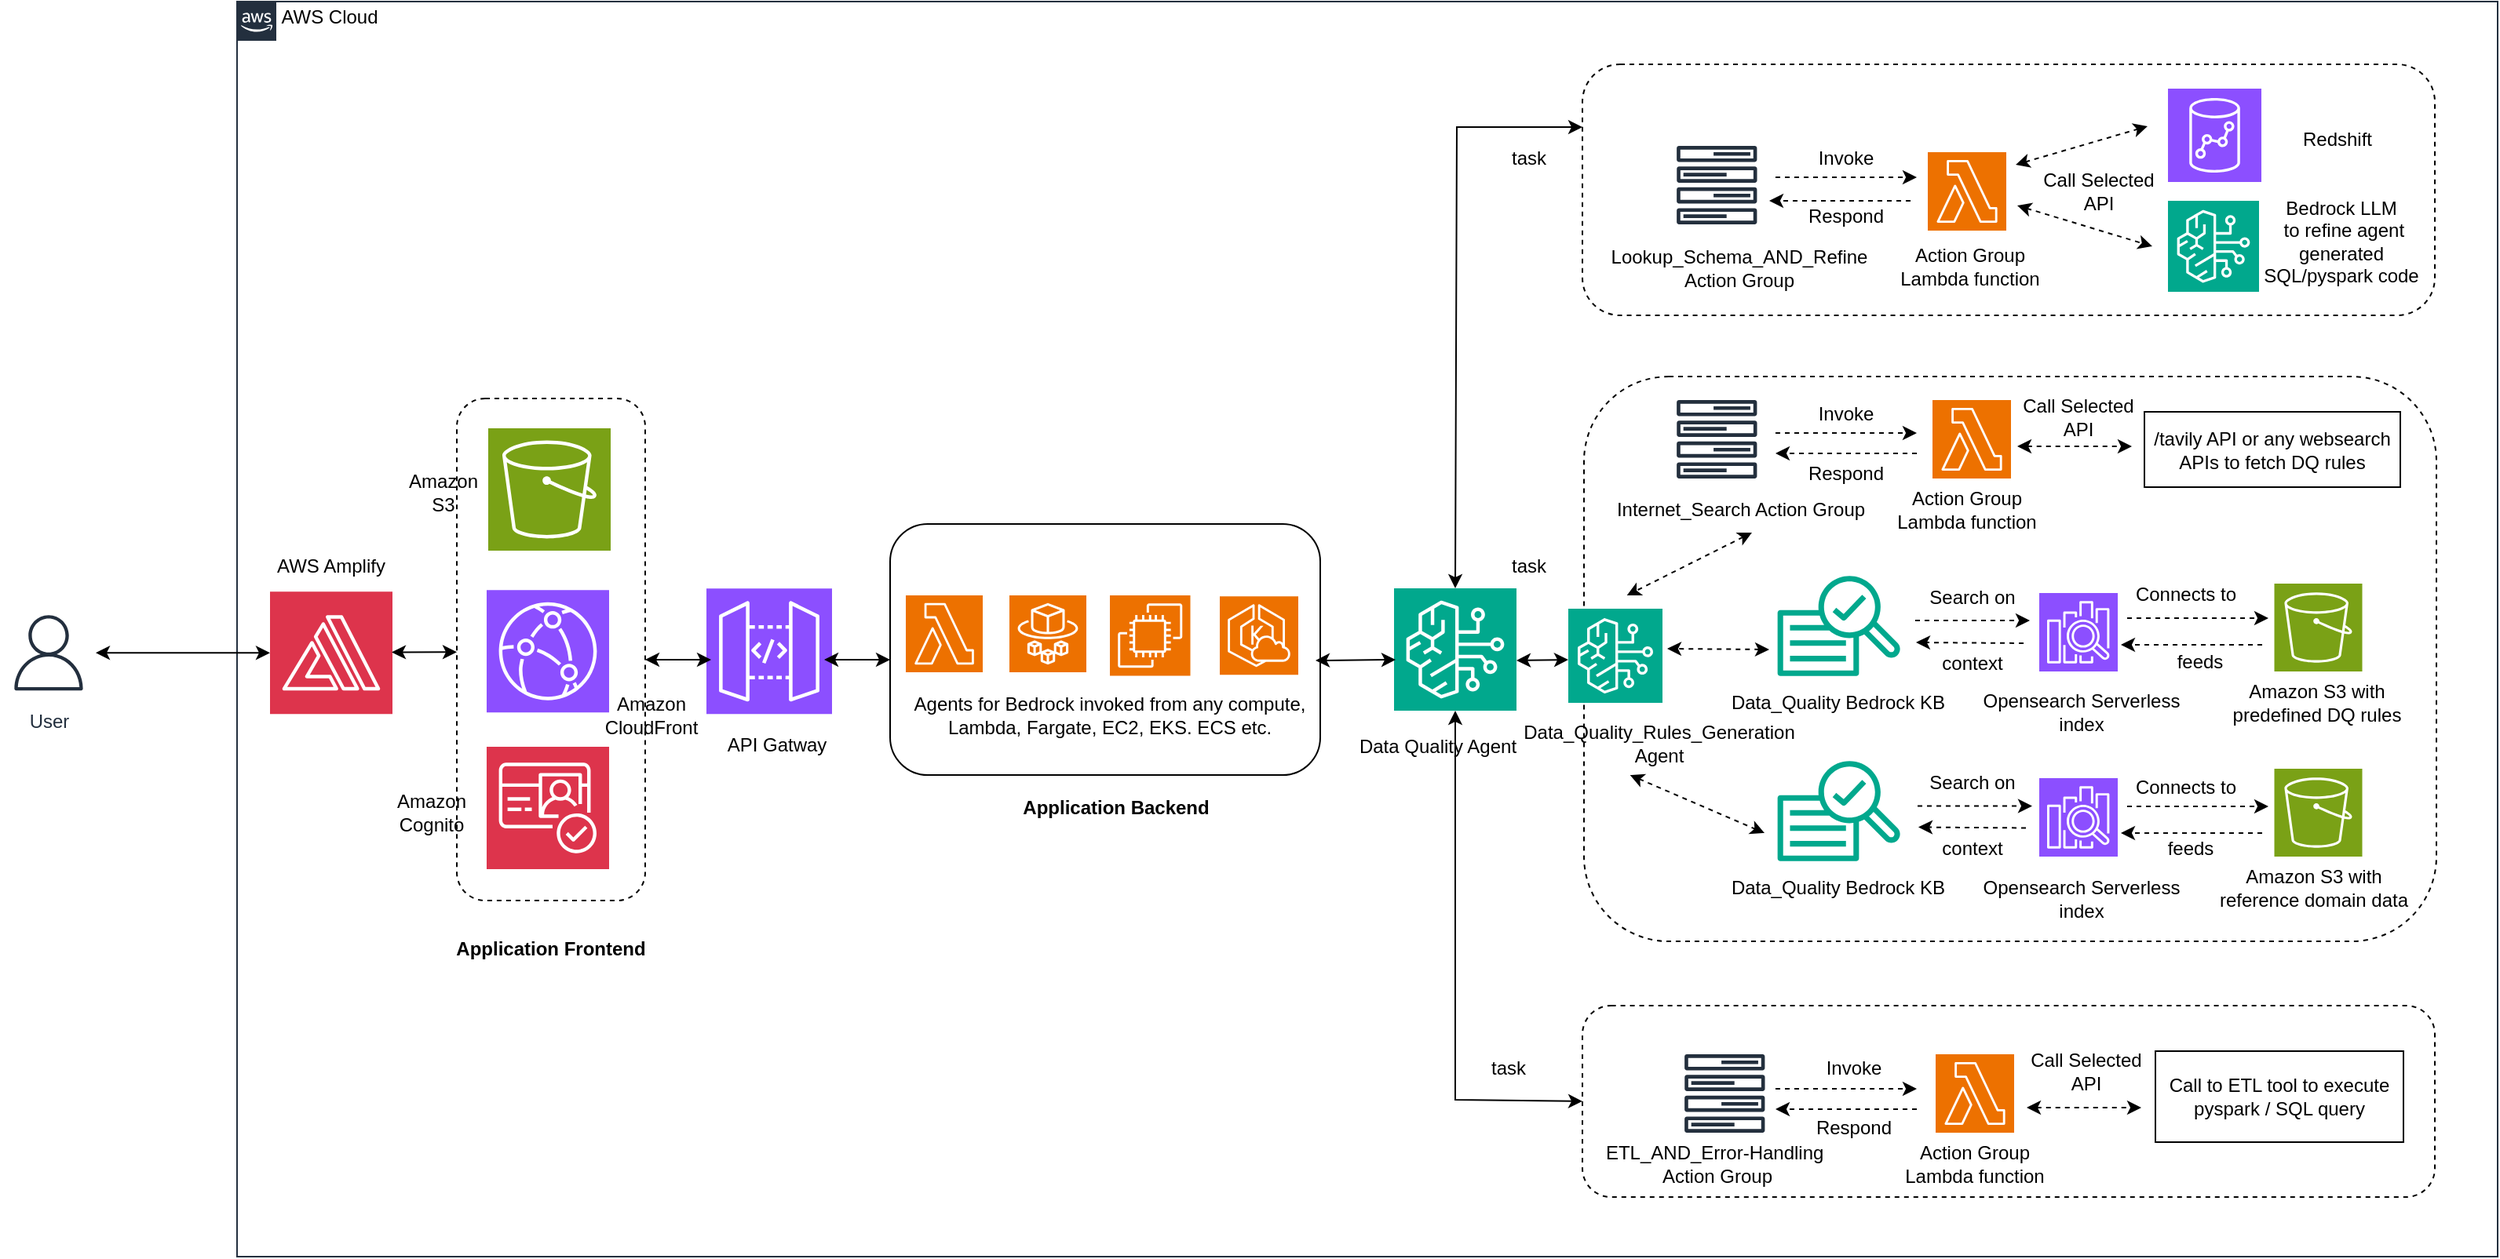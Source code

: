 <mxfile version="27.1.6">
  <diagram name="Page-1" id="mPRYtnHCe1ainTHo_fgo">
    <mxGraphModel dx="1636" dy="427" grid="1" gridSize="10" guides="1" tooltips="1" connect="1" arrows="0" fold="1" page="1" pageScale="1" pageWidth="850" pageHeight="1100" math="0" shadow="0">
      <root>
        <mxCell id="0" />
        <mxCell id="1" parent="0" />
        <mxCell id="MufeMbEMQpiEw7InIswr-2" value="`" style="points=[[0,0],[0.25,0],[0.5,0],[0.75,0],[1,0],[1,0.25],[1,0.5],[1,0.75],[1,1],[0.75,1],[0.5,1],[0.25,1],[0,1],[0,0.75],[0,0.5],[0,0.25]];outlineConnect=0;gradientColor=none;html=1;whiteSpace=wrap;fontSize=12;fontStyle=0;container=1;pointerEvents=0;collapsible=0;recursiveResize=0;shape=mxgraph.aws4.group;grIcon=mxgraph.aws4.group_aws_cloud_alt;strokeColor=#232F3E;fillColor=none;verticalAlign=top;align=left;spacingLeft=30;fontColor=#232F3E;dashed=0;" parent="1" vertex="1">
          <mxGeometry x="-590" y="420" width="1440" height="800" as="geometry" />
        </mxCell>
        <mxCell id="MufeMbEMQpiEw7InIswr-4" value="" style="sketch=0;points=[[0,0,0],[0.25,0,0],[0.5,0,0],[0.75,0,0],[1,0,0],[0,1,0],[0.25,1,0],[0.5,1,0],[0.75,1,0],[1,1,0],[0,0.25,0],[0,0.5,0],[0,0.75,0],[1,0.25,0],[1,0.5,0],[1,0.75,0]];outlineConnect=0;fontColor=#232F3E;fillColor=#01A88D;strokeColor=#ffffff;dashed=0;verticalLabelPosition=bottom;verticalAlign=top;align=center;html=1;fontSize=12;fontStyle=0;aspect=fixed;shape=mxgraph.aws4.resourceIcon;resIcon=mxgraph.aws4.bedrock;" parent="MufeMbEMQpiEw7InIswr-2" vertex="1">
          <mxGeometry x="737" y="374" width="78" height="78" as="geometry" />
        </mxCell>
        <mxCell id="MufeMbEMQpiEw7InIswr-5" value="" style="rounded=1;whiteSpace=wrap;html=1;dashed=1;" parent="MufeMbEMQpiEw7InIswr-2" vertex="1">
          <mxGeometry x="857" y="40" width="543" height="160" as="geometry" />
        </mxCell>
        <mxCell id="MufeMbEMQpiEw7InIswr-6" value="" style="rounded=1;whiteSpace=wrap;html=1;dashed=1;" parent="MufeMbEMQpiEw7InIswr-2" vertex="1">
          <mxGeometry x="858" y="239" width="543" height="360" as="geometry" />
        </mxCell>
        <mxCell id="MufeMbEMQpiEw7InIswr-9" value="" style="sketch=0;outlineConnect=0;fontColor=#232F3E;gradientColor=none;fillColor=#232F3D;strokeColor=none;dashed=0;verticalLabelPosition=bottom;verticalAlign=top;align=center;html=1;fontSize=12;fontStyle=0;aspect=fixed;pointerEvents=1;shape=mxgraph.aws4.forums;" parent="MufeMbEMQpiEw7InIswr-2" vertex="1">
          <mxGeometry x="917" y="92" width="51.32" height="50" as="geometry" />
        </mxCell>
        <mxCell id="MufeMbEMQpiEw7InIswr-10" value="" style="sketch=0;points=[[0,0,0],[0.25,0,0],[0.5,0,0],[0.75,0,0],[1,0,0],[0,1,0],[0.25,1,0],[0.5,1,0],[0.75,1,0],[1,1,0],[0,0.25,0],[0,0.5,0],[0,0.75,0],[1,0.25,0],[1,0.5,0],[1,0.75,0]];outlineConnect=0;fontColor=#232F3E;fillColor=#ED7100;strokeColor=#ffffff;dashed=0;verticalLabelPosition=bottom;verticalAlign=top;align=center;html=1;fontSize=12;fontStyle=0;aspect=fixed;shape=mxgraph.aws4.resourceIcon;resIcon=mxgraph.aws4.lambda;" parent="MufeMbEMQpiEw7InIswr-2" vertex="1">
          <mxGeometry x="1077" y="96" width="50" height="50" as="geometry" />
        </mxCell>
        <mxCell id="MufeMbEMQpiEw7InIswr-12" value="" style="sketch=0;outlineConnect=0;fontColor=#232F3E;gradientColor=none;fillColor=#232F3D;strokeColor=none;dashed=0;verticalLabelPosition=bottom;verticalAlign=top;align=center;html=1;fontSize=12;fontStyle=0;aspect=fixed;pointerEvents=1;shape=mxgraph.aws4.forums;" parent="MufeMbEMQpiEw7InIswr-2" vertex="1">
          <mxGeometry x="917" y="254" width="51.32" height="50" as="geometry" />
        </mxCell>
        <mxCell id="MufeMbEMQpiEw7InIswr-14" value="/tavily API or any websearch APIs to fetch DQ rules" style="rounded=0;whiteSpace=wrap;html=1;" parent="MufeMbEMQpiEw7InIswr-2" vertex="1">
          <mxGeometry x="1215" y="261.5" width="163" height="48" as="geometry" />
        </mxCell>
        <mxCell id="MufeMbEMQpiEw7InIswr-13" value="" style="sketch=0;points=[[0,0,0],[0.25,0,0],[0.5,0,0],[0.75,0,0],[1,0,0],[0,1,0],[0.25,1,0],[0.5,1,0],[0.75,1,0],[1,1,0],[0,0.25,0],[0,0.5,0],[0,0.75,0],[1,0.25,0],[1,0.5,0],[1,0.75,0]];outlineConnect=0;fontColor=#232F3E;fillColor=#ED7100;strokeColor=#ffffff;dashed=0;verticalLabelPosition=bottom;verticalAlign=top;align=center;html=1;fontSize=12;fontStyle=0;aspect=fixed;shape=mxgraph.aws4.resourceIcon;resIcon=mxgraph.aws4.lambda;" parent="MufeMbEMQpiEw7InIswr-2" vertex="1">
          <mxGeometry x="1080" y="254" width="50" height="50" as="geometry" />
        </mxCell>
        <mxCell id="MufeMbEMQpiEw7InIswr-16" value="Lookup_Schema_AND_Refine Action Group" style="text;html=1;align=center;verticalAlign=middle;whiteSpace=wrap;rounded=0;" parent="MufeMbEMQpiEw7InIswr-2" vertex="1">
          <mxGeometry x="867" y="155.5" width="180" height="29" as="geometry" />
        </mxCell>
        <mxCell id="MufeMbEMQpiEw7InIswr-28" value="&lt;div&gt;Action Group&lt;/div&gt;&lt;div&gt;Lambda function&lt;br&gt;&lt;/div&gt;" style="text;html=1;align=center;verticalAlign=middle;whiteSpace=wrap;rounded=0;" parent="MufeMbEMQpiEw7InIswr-2" vertex="1">
          <mxGeometry x="1039" y="159" width="130" height="20" as="geometry" />
        </mxCell>
        <mxCell id="MufeMbEMQpiEw7InIswr-31" value="&lt;div&gt;Action Group&lt;/div&gt;&lt;div&gt;Lambda function&lt;br&gt;&lt;/div&gt;" style="text;html=1;align=center;verticalAlign=middle;whiteSpace=wrap;rounded=0;" parent="MufeMbEMQpiEw7InIswr-2" vertex="1">
          <mxGeometry x="1037" y="314" width="130" height="20" as="geometry" />
        </mxCell>
        <mxCell id="MufeMbEMQpiEw7InIswr-32" value="Internet_Search Action Group" style="text;html=1;align=center;verticalAlign=middle;whiteSpace=wrap;rounded=0;" parent="MufeMbEMQpiEw7InIswr-2" vertex="1">
          <mxGeometry x="868" y="309.5" width="180" height="29" as="geometry" />
        </mxCell>
        <mxCell id="MufeMbEMQpiEw7InIswr-33" value="" style="endArrow=classic;startArrow=classic;html=1;rounded=0;exitX=0.5;exitY=0;exitDx=0;exitDy=0;exitPerimeter=0;entryX=0;entryY=0.25;entryDx=0;entryDy=0;" parent="MufeMbEMQpiEw7InIswr-2" source="MufeMbEMQpiEw7InIswr-4" target="MufeMbEMQpiEw7InIswr-5" edge="1">
          <mxGeometry width="50" height="50" relative="1" as="geometry">
            <mxPoint x="1017" y="220" as="sourcePoint" />
            <mxPoint x="1067" y="170" as="targetPoint" />
            <Array as="points">
              <mxPoint x="777" y="80" />
            </Array>
          </mxGeometry>
        </mxCell>
        <mxCell id="MufeMbEMQpiEw7InIswr-36" value="task" style="text;strokeColor=none;align=center;fillColor=none;html=1;verticalAlign=middle;whiteSpace=wrap;rounded=0;" parent="MufeMbEMQpiEw7InIswr-2" vertex="1">
          <mxGeometry x="792.66" y="85" width="60" height="30" as="geometry" />
        </mxCell>
        <mxCell id="MufeMbEMQpiEw7InIswr-39" value="" style="rounded=1;whiteSpace=wrap;html=1;" parent="MufeMbEMQpiEw7InIswr-2" vertex="1">
          <mxGeometry x="416" y="333" width="274" height="160" as="geometry" />
        </mxCell>
        <mxCell id="MufeMbEMQpiEw7InIswr-40" value="" style="sketch=0;points=[[0,0,0],[0.25,0,0],[0.5,0,0],[0.75,0,0],[1,0,0],[0,1,0],[0.25,1,0],[0.5,1,0],[0.75,1,0],[1,1,0],[0,0.25,0],[0,0.5,0],[0,0.75,0],[1,0.25,0],[1,0.5,0],[1,0.75,0]];outlineConnect=0;fontColor=#232F3E;fillColor=#ED7100;strokeColor=#ffffff;dashed=0;verticalLabelPosition=bottom;verticalAlign=top;align=center;html=1;fontSize=12;fontStyle=0;aspect=fixed;shape=mxgraph.aws4.resourceIcon;resIcon=mxgraph.aws4.lambda;" parent="MufeMbEMQpiEw7InIswr-2" vertex="1">
          <mxGeometry x="426" y="378.5" width="49" height="49" as="geometry" />
        </mxCell>
        <mxCell id="MufeMbEMQpiEw7InIswr-41" value="" style="sketch=0;points=[[0,0,0],[0.25,0,0],[0.5,0,0],[0.75,0,0],[1,0,0],[0,1,0],[0.25,1,0],[0.5,1,0],[0.75,1,0],[1,1,0],[0,0.25,0],[0,0.5,0],[0,0.75,0],[1,0.25,0],[1,0.5,0],[1,0.75,0]];outlineConnect=0;fontColor=#232F3E;fillColor=#ED7100;strokeColor=#ffffff;dashed=0;verticalLabelPosition=bottom;verticalAlign=top;align=center;html=1;fontSize=12;fontStyle=0;aspect=fixed;shape=mxgraph.aws4.resourceIcon;resIcon=mxgraph.aws4.fargate;" parent="MufeMbEMQpiEw7InIswr-2" vertex="1">
          <mxGeometry x="492" y="378.5" width="49" height="49" as="geometry" />
        </mxCell>
        <mxCell id="MufeMbEMQpiEw7InIswr-42" value="" style="sketch=0;points=[[0,0,0],[0.25,0,0],[0.5,0,0],[0.75,0,0],[1,0,0],[0,1,0],[0.25,1,0],[0.5,1,0],[0.75,1,0],[1,1,0],[0,0.25,0],[0,0.5,0],[0,0.75,0],[1,0.25,0],[1,0.5,0],[1,0.75,0]];outlineConnect=0;fontColor=#232F3E;fillColor=#ED7100;strokeColor=#ffffff;dashed=0;verticalLabelPosition=bottom;verticalAlign=top;align=center;html=1;fontSize=12;fontStyle=0;aspect=fixed;shape=mxgraph.aws4.resourceIcon;resIcon=mxgraph.aws4.ec2;" parent="MufeMbEMQpiEw7InIswr-2" vertex="1">
          <mxGeometry x="556" y="378.5" width="51.25" height="51.25" as="geometry" />
        </mxCell>
        <mxCell id="MufeMbEMQpiEw7InIswr-44" value="" style="sketch=0;points=[[0,0,0],[0.25,0,0],[0.5,0,0],[0.75,0,0],[1,0,0],[0,1,0],[0.25,1,0],[0.5,1,0],[0.75,1,0],[1,1,0],[0,0.25,0],[0,0.5,0],[0,0.75,0],[1,0.25,0],[1,0.5,0],[1,0.75,0]];outlineConnect=0;fontColor=#232F3E;fillColor=#ED7100;strokeColor=#ffffff;dashed=0;verticalLabelPosition=bottom;verticalAlign=top;align=center;html=1;fontSize=12;fontStyle=0;aspect=fixed;shape=mxgraph.aws4.resourceIcon;resIcon=mxgraph.aws4.eks_cloud;" parent="MufeMbEMQpiEw7InIswr-2" vertex="1">
          <mxGeometry x="626" y="379.13" width="50" height="50" as="geometry" />
        </mxCell>
        <mxCell id="MufeMbEMQpiEw7InIswr-45" value="" style="sketch=0;points=[[0,0,0],[0.25,0,0],[0.5,0,0],[0.75,0,0],[1,0,0],[0,1,0],[0.25,1,0],[0.5,1,0],[0.75,1,0],[1,1,0],[0,0.25,0],[0,0.5,0],[0,0.75,0],[1,0.25,0],[1,0.5,0],[1,0.75,0]];outlineConnect=0;fontColor=#232F3E;fillColor=#8C4FFF;strokeColor=#ffffff;dashed=0;verticalLabelPosition=bottom;verticalAlign=top;align=center;html=1;fontSize=12;fontStyle=0;aspect=fixed;shape=mxgraph.aws4.resourceIcon;resIcon=mxgraph.aws4.api_gateway;" parent="MufeMbEMQpiEw7InIswr-2" vertex="1">
          <mxGeometry x="299" y="374.13" width="80" height="80" as="geometry" />
        </mxCell>
        <mxCell id="MufeMbEMQpiEw7InIswr-46" value="" style="rounded=1;whiteSpace=wrap;html=1;dashed=1;" parent="MufeMbEMQpiEw7InIswr-2" vertex="1">
          <mxGeometry x="140" y="253" width="120" height="320" as="geometry" />
        </mxCell>
        <mxCell id="MufeMbEMQpiEw7InIswr-47" value="" style="sketch=0;points=[[0,0,0],[0.25,0,0],[0.5,0,0],[0.75,0,0],[1,0,0],[0,1,0],[0.25,1,0],[0.5,1,0],[0.75,1,0],[1,1,0],[0,0.25,0],[0,0.5,0],[0,0.75,0],[1,0.25,0],[1,0.5,0],[1,0.75,0]];outlineConnect=0;fontColor=#232F3E;fillColor=#DD344C;strokeColor=#ffffff;dashed=0;verticalLabelPosition=bottom;verticalAlign=top;align=center;html=1;fontSize=12;fontStyle=0;aspect=fixed;shape=mxgraph.aws4.resourceIcon;resIcon=mxgraph.aws4.amplify;" parent="MufeMbEMQpiEw7InIswr-2" vertex="1">
          <mxGeometry x="21" y="376.13" width="78" height="78" as="geometry" />
        </mxCell>
        <mxCell id="MufeMbEMQpiEw7InIswr-48" value="" style="sketch=0;points=[[0,0,0],[0.25,0,0],[0.5,0,0],[0.75,0,0],[1,0,0],[0,1,0],[0.25,1,0],[0.5,1,0],[0.75,1,0],[1,1,0],[0,0.25,0],[0,0.5,0],[0,0.75,0],[1,0.25,0],[1,0.5,0],[1,0.75,0]];outlineConnect=0;fontColor=#232F3E;fillColor=#8C4FFF;strokeColor=#ffffff;dashed=0;verticalLabelPosition=bottom;verticalAlign=top;align=center;html=1;fontSize=12;fontStyle=0;aspect=fixed;shape=mxgraph.aws4.resourceIcon;resIcon=mxgraph.aws4.cloudfront;" parent="MufeMbEMQpiEw7InIswr-2" vertex="1">
          <mxGeometry x="159" y="375.13" width="78" height="78" as="geometry" />
        </mxCell>
        <mxCell id="MufeMbEMQpiEw7InIswr-49" value="" style="sketch=0;points=[[0,0,0],[0.25,0,0],[0.5,0,0],[0.75,0,0],[1,0,0],[0,1,0],[0.25,1,0],[0.5,1,0],[0.75,1,0],[1,1,0],[0,0.25,0],[0,0.5,0],[0,0.75,0],[1,0.25,0],[1,0.5,0],[1,0.75,0]];outlineConnect=0;fontColor=#232F3E;fillColor=#7AA116;strokeColor=#ffffff;dashed=0;verticalLabelPosition=bottom;verticalAlign=top;align=center;html=1;fontSize=12;fontStyle=0;aspect=fixed;shape=mxgraph.aws4.resourceIcon;resIcon=mxgraph.aws4.s3;" parent="MufeMbEMQpiEw7InIswr-2" vertex="1">
          <mxGeometry x="160" y="272" width="78" height="78" as="geometry" />
        </mxCell>
        <mxCell id="MufeMbEMQpiEw7InIswr-50" value="" style="sketch=0;points=[[0,0,0],[0.25,0,0],[0.5,0,0],[0.75,0,0],[1,0,0],[0,1,0],[0.25,1,0],[0.5,1,0],[0.75,1,0],[1,1,0],[0,0.25,0],[0,0.5,0],[0,0.75,0],[1,0.25,0],[1,0.5,0],[1,0.75,0]];outlineConnect=0;fontColor=#232F3E;fillColor=#DD344C;strokeColor=#ffffff;dashed=0;verticalLabelPosition=bottom;verticalAlign=top;align=center;html=1;fontSize=12;fontStyle=0;aspect=fixed;shape=mxgraph.aws4.resourceIcon;resIcon=mxgraph.aws4.cognito;" parent="MufeMbEMQpiEw7InIswr-2" vertex="1">
          <mxGeometry x="159" y="475" width="78" height="78" as="geometry" />
        </mxCell>
        <mxCell id="MufeMbEMQpiEw7InIswr-59" value="AWS Cloud" style="text;html=1;align=center;verticalAlign=middle;whiteSpace=wrap;rounded=0;" parent="MufeMbEMQpiEw7InIswr-2" vertex="1">
          <mxGeometry x="19" width="80" height="20" as="geometry" />
        </mxCell>
        <mxCell id="MufeMbEMQpiEw7InIswr-60" value="AWS Amplify" style="text;html=1;align=center;verticalAlign=middle;whiteSpace=wrap;rounded=0;" parent="MufeMbEMQpiEw7InIswr-2" vertex="1">
          <mxGeometry x="20" y="350" width="80" height="20" as="geometry" />
        </mxCell>
        <mxCell id="MufeMbEMQpiEw7InIswr-61" value="Amazon S3" style="text;html=1;align=center;verticalAlign=middle;whiteSpace=wrap;rounded=0;" parent="MufeMbEMQpiEw7InIswr-2" vertex="1">
          <mxGeometry x="101" y="293" width="61" height="40" as="geometry" />
        </mxCell>
        <mxCell id="MufeMbEMQpiEw7InIswr-62" value="Amazon CloudFront" style="text;html=1;align=center;verticalAlign=middle;whiteSpace=wrap;rounded=0;" parent="MufeMbEMQpiEw7InIswr-2" vertex="1">
          <mxGeometry x="229" y="433.75" width="70" height="43.25" as="geometry" />
        </mxCell>
        <mxCell id="MufeMbEMQpiEw7InIswr-63" value="&lt;div&gt;Amazon Cognito&lt;/div&gt;" style="text;html=1;align=center;verticalAlign=middle;whiteSpace=wrap;rounded=0;" parent="MufeMbEMQpiEw7InIswr-2" vertex="1">
          <mxGeometry x="89" y="495.38" width="70" height="43.25" as="geometry" />
        </mxCell>
        <mxCell id="MufeMbEMQpiEw7InIswr-64" value="&lt;div&gt;&lt;b&gt;Application Frontend&lt;br&gt;&lt;/b&gt;&lt;/div&gt;" style="text;html=1;align=center;verticalAlign=middle;whiteSpace=wrap;rounded=0;" parent="MufeMbEMQpiEw7InIswr-2" vertex="1">
          <mxGeometry x="115" y="588.5" width="170" height="30" as="geometry" />
        </mxCell>
        <mxCell id="MufeMbEMQpiEw7InIswr-65" value="API Gatway" style="text;html=1;align=center;verticalAlign=middle;whiteSpace=wrap;rounded=0;" parent="MufeMbEMQpiEw7InIswr-2" vertex="1">
          <mxGeometry x="309" y="452.13" width="70" height="43.25" as="geometry" />
        </mxCell>
        <mxCell id="MufeMbEMQpiEw7InIswr-66" value="&lt;div&gt;&lt;b&gt;Application Backend&lt;br&gt;&lt;/b&gt;&lt;/div&gt;" style="text;html=1;align=center;verticalAlign=middle;whiteSpace=wrap;rounded=0;" parent="MufeMbEMQpiEw7InIswr-2" vertex="1">
          <mxGeometry x="475" y="499" width="170" height="30" as="geometry" />
        </mxCell>
        <mxCell id="MufeMbEMQpiEw7InIswr-67" value="Agents for Bedrock invoked from any compute, Lambda, Fargate, EC2, EKS. ECS etc." style="text;html=1;align=center;verticalAlign=middle;whiteSpace=wrap;rounded=0;" parent="MufeMbEMQpiEw7InIswr-2" vertex="1">
          <mxGeometry x="429" y="442.38" width="254" height="26" as="geometry" />
        </mxCell>
        <mxCell id="MufeMbEMQpiEw7InIswr-68" value="" style="endArrow=classic;html=1;rounded=0;dashed=1;" parent="MufeMbEMQpiEw7InIswr-2" edge="1">
          <mxGeometry width="50" height="50" relative="1" as="geometry">
            <mxPoint x="1066" y="127" as="sourcePoint" />
            <mxPoint x="976" y="127" as="targetPoint" />
          </mxGeometry>
        </mxCell>
        <mxCell id="MufeMbEMQpiEw7InIswr-69" value="" style="endArrow=classic;html=1;rounded=0;dashed=1;" parent="MufeMbEMQpiEw7InIswr-2" edge="1">
          <mxGeometry width="50" height="50" relative="1" as="geometry">
            <mxPoint x="1070" y="288" as="sourcePoint" />
            <mxPoint x="980" y="288" as="targetPoint" />
          </mxGeometry>
        </mxCell>
        <mxCell id="MufeMbEMQpiEw7InIswr-70" value="" style="endArrow=classic;html=1;rounded=0;dashed=1;" parent="MufeMbEMQpiEw7InIswr-2" edge="1">
          <mxGeometry width="50" height="50" relative="1" as="geometry">
            <mxPoint x="980" y="275" as="sourcePoint" />
            <mxPoint x="1070" y="275" as="targetPoint" />
          </mxGeometry>
        </mxCell>
        <mxCell id="MufeMbEMQpiEw7InIswr-71" value="" style="endArrow=classic;html=1;rounded=0;dashed=1;" parent="MufeMbEMQpiEw7InIswr-2" edge="1">
          <mxGeometry width="50" height="50" relative="1" as="geometry">
            <mxPoint x="980" y="112" as="sourcePoint" />
            <mxPoint x="1070" y="112" as="targetPoint" />
          </mxGeometry>
        </mxCell>
        <mxCell id="MufeMbEMQpiEw7InIswr-72" value="" style="endArrow=classic;startArrow=classic;html=1;rounded=0;dashed=1;entryX=0;entryY=0.5;entryDx=0;entryDy=0;" parent="MufeMbEMQpiEw7InIswr-2" edge="1">
          <mxGeometry width="50" height="50" relative="1" as="geometry">
            <mxPoint x="1133" y="104" as="sourcePoint" />
            <mxPoint x="1217" y="79.5" as="targetPoint" />
          </mxGeometry>
        </mxCell>
        <mxCell id="MufeMbEMQpiEw7InIswr-73" value="" style="endArrow=classic;startArrow=classic;html=1;rounded=0;dashed=1;" parent="MufeMbEMQpiEw7InIswr-2" edge="1">
          <mxGeometry width="50" height="50" relative="1" as="geometry">
            <mxPoint x="1134" y="283.5" as="sourcePoint" />
            <mxPoint x="1207" y="283.5" as="targetPoint" />
          </mxGeometry>
        </mxCell>
        <mxCell id="MufeMbEMQpiEw7InIswr-74" value="task" style="text;strokeColor=none;align=center;fillColor=none;html=1;verticalAlign=middle;whiteSpace=wrap;rounded=0;" parent="MufeMbEMQpiEw7InIswr-2" vertex="1">
          <mxGeometry x="792.66" y="347" width="60" height="26" as="geometry" />
        </mxCell>
        <mxCell id="MufeMbEMQpiEw7InIswr-75" value="Invoke" style="text;strokeColor=none;align=center;fillColor=none;html=1;verticalAlign=middle;whiteSpace=wrap;rounded=0;" parent="MufeMbEMQpiEw7InIswr-2" vertex="1">
          <mxGeometry x="995" y="250" width="60" height="26" as="geometry" />
        </mxCell>
        <mxCell id="MufeMbEMQpiEw7InIswr-76" value="Invoke" style="text;strokeColor=none;align=center;fillColor=none;html=1;verticalAlign=middle;whiteSpace=wrap;rounded=0;" parent="MufeMbEMQpiEw7InIswr-2" vertex="1">
          <mxGeometry x="995" y="87" width="60" height="26" as="geometry" />
        </mxCell>
        <mxCell id="MufeMbEMQpiEw7InIswr-77" value="Respond" style="text;strokeColor=none;align=center;fillColor=none;html=1;verticalAlign=middle;whiteSpace=wrap;rounded=0;" parent="MufeMbEMQpiEw7InIswr-2" vertex="1">
          <mxGeometry x="995" y="124" width="60" height="26" as="geometry" />
        </mxCell>
        <mxCell id="MufeMbEMQpiEw7InIswr-78" value="Respond" style="text;strokeColor=none;align=center;fillColor=none;html=1;verticalAlign=middle;whiteSpace=wrap;rounded=0;" parent="MufeMbEMQpiEw7InIswr-2" vertex="1">
          <mxGeometry x="995" y="288" width="60" height="26" as="geometry" />
        </mxCell>
        <mxCell id="MufeMbEMQpiEw7InIswr-80" value="Call Selected API" style="text;strokeColor=none;align=center;fillColor=none;html=1;verticalAlign=middle;whiteSpace=wrap;rounded=0;" parent="MufeMbEMQpiEw7InIswr-2" vertex="1">
          <mxGeometry x="1145.5" y="108" width="80" height="26" as="geometry" />
        </mxCell>
        <mxCell id="MufeMbEMQpiEw7InIswr-81" value="Call Selected API" style="text;strokeColor=none;align=center;fillColor=none;html=1;verticalAlign=middle;whiteSpace=wrap;rounded=0;" parent="MufeMbEMQpiEw7InIswr-2" vertex="1">
          <mxGeometry x="1133" y="252" width="80" height="26" as="geometry" />
        </mxCell>
        <mxCell id="1QwhLPOlTZuQX5jJg51U-1" value="Data Quality Agent" style="text;html=1;align=center;verticalAlign=middle;whiteSpace=wrap;rounded=0;" parent="MufeMbEMQpiEw7InIswr-2" vertex="1">
          <mxGeometry x="690" y="458.26" width="150" height="33" as="geometry" />
        </mxCell>
        <mxCell id="mqrPMeG1t2pJUvO1WKw1-2" value="" style="rounded=1;whiteSpace=wrap;html=1;dashed=1;" vertex="1" parent="MufeMbEMQpiEw7InIswr-2">
          <mxGeometry x="857" y="640" width="543" height="122" as="geometry" />
        </mxCell>
        <mxCell id="mqrPMeG1t2pJUvO1WKw1-4" value="" style="endArrow=classic;startArrow=classic;html=1;rounded=0;dashed=1;" edge="1" parent="MufeMbEMQpiEw7InIswr-2">
          <mxGeometry width="50" height="50" relative="1" as="geometry">
            <mxPoint x="1134" y="130" as="sourcePoint" />
            <mxPoint x="1220" y="156" as="targetPoint" />
          </mxGeometry>
        </mxCell>
        <mxCell id="mqrPMeG1t2pJUvO1WKw1-5" value="" style="sketch=0;points=[[0,0,0],[0.25,0,0],[0.5,0,0],[0.75,0,0],[1,0,0],[0,1,0],[0.25,1,0],[0.5,1,0],[0.75,1,0],[1,1,0],[0,0.25,0],[0,0.5,0],[0,0.75,0],[1,0.25,0],[1,0.5,0],[1,0.75,0]];outlineConnect=0;fontColor=#232F3E;fillColor=#8C4FFF;strokeColor=#ffffff;dashed=0;verticalLabelPosition=bottom;verticalAlign=top;align=center;html=1;fontSize=12;fontStyle=0;aspect=fixed;shape=mxgraph.aws4.resourceIcon;resIcon=mxgraph.aws4.redshift;" vertex="1" parent="MufeMbEMQpiEw7InIswr-2">
          <mxGeometry x="1230" y="55.5" width="59.5" height="59.5" as="geometry" />
        </mxCell>
        <mxCell id="mqrPMeG1t2pJUvO1WKw1-6" value="" style="sketch=0;points=[[0,0,0],[0.25,0,0],[0.5,0,0],[0.75,0,0],[1,0,0],[0,1,0],[0.25,1,0],[0.5,1,0],[0.75,1,0],[1,1,0],[0,0.25,0],[0,0.5,0],[0,0.75,0],[1,0.25,0],[1,0.5,0],[1,0.75,0]];outlineConnect=0;fontColor=#232F3E;fillColor=#01A88D;strokeColor=#ffffff;dashed=0;verticalLabelPosition=bottom;verticalAlign=top;align=center;html=1;fontSize=12;fontStyle=0;aspect=fixed;shape=mxgraph.aws4.resourceIcon;resIcon=mxgraph.aws4.bedrock;" vertex="1" parent="MufeMbEMQpiEw7InIswr-2">
          <mxGeometry x="1230" y="127" width="58" height="58" as="geometry" />
        </mxCell>
        <mxCell id="mqrPMeG1t2pJUvO1WKw1-7" value="Redshift" style="text;strokeColor=none;align=center;fillColor=none;html=1;verticalAlign=middle;whiteSpace=wrap;rounded=0;" vertex="1" parent="MufeMbEMQpiEw7InIswr-2">
          <mxGeometry x="1298" y="75" width="80" height="26" as="geometry" />
        </mxCell>
        <mxCell id="mqrPMeG1t2pJUvO1WKw1-8" value="&lt;div&gt;Bedrock LLM&lt;br&gt;&lt;/div&gt;&amp;nbsp;to refine agent generated SQL/pyspark code" style="text;strokeColor=none;align=center;fillColor=none;html=1;verticalAlign=middle;whiteSpace=wrap;rounded=0;" vertex="1" parent="MufeMbEMQpiEw7InIswr-2">
          <mxGeometry x="1281" y="125" width="119" height="55" as="geometry" />
        </mxCell>
        <mxCell id="mqrPMeG1t2pJUvO1WKw1-10" value="" style="endArrow=classic;startArrow=classic;html=1;rounded=0;exitX=0;exitY=0.5;exitDx=0;exitDy=0;entryX=0.5;entryY=1;entryDx=0;entryDy=0;entryPerimeter=0;" edge="1" parent="MufeMbEMQpiEw7InIswr-2" source="mqrPMeG1t2pJUvO1WKw1-2" target="MufeMbEMQpiEw7InIswr-4">
          <mxGeometry width="50" height="50" relative="1" as="geometry">
            <mxPoint x="848" y="774" as="sourcePoint" />
            <mxPoint x="751" y="453" as="targetPoint" />
            <Array as="points">
              <mxPoint x="776" y="700" />
            </Array>
          </mxGeometry>
        </mxCell>
        <mxCell id="mqrPMeG1t2pJUvO1WKw1-11" value="" style="sketch=0;outlineConnect=0;fontColor=#232F3E;gradientColor=none;fillColor=#232F3D;strokeColor=none;dashed=0;verticalLabelPosition=bottom;verticalAlign=top;align=center;html=1;fontSize=12;fontStyle=0;aspect=fixed;pointerEvents=1;shape=mxgraph.aws4.forums;" vertex="1" parent="MufeMbEMQpiEw7InIswr-2">
          <mxGeometry x="922" y="671" width="51.32" height="50" as="geometry" />
        </mxCell>
        <mxCell id="mqrPMeG1t2pJUvO1WKw1-12" value="Call to ETL tool to execute pyspark / SQL query" style="rounded=0;whiteSpace=wrap;html=1;" vertex="1" parent="MufeMbEMQpiEw7InIswr-2">
          <mxGeometry x="1222" y="669" width="158" height="58" as="geometry" />
        </mxCell>
        <mxCell id="mqrPMeG1t2pJUvO1WKw1-13" value="" style="sketch=0;points=[[0,0,0],[0.25,0,0],[0.5,0,0],[0.75,0,0],[1,0,0],[0,1,0],[0.25,1,0],[0.5,1,0],[0.75,1,0],[1,1,0],[0,0.25,0],[0,0.5,0],[0,0.75,0],[1,0.25,0],[1,0.5,0],[1,0.75,0]];outlineConnect=0;fontColor=#232F3E;fillColor=#ED7100;strokeColor=#ffffff;dashed=0;verticalLabelPosition=bottom;verticalAlign=top;align=center;html=1;fontSize=12;fontStyle=0;aspect=fixed;shape=mxgraph.aws4.resourceIcon;resIcon=mxgraph.aws4.lambda;" vertex="1" parent="MufeMbEMQpiEw7InIswr-2">
          <mxGeometry x="1082" y="671" width="50" height="50" as="geometry" />
        </mxCell>
        <mxCell id="mqrPMeG1t2pJUvO1WKw1-14" value="&lt;div&gt;Action Group&lt;/div&gt;&lt;div&gt;Lambda function&lt;br&gt;&lt;/div&gt;" style="text;html=1;align=center;verticalAlign=middle;whiteSpace=wrap;rounded=0;" vertex="1" parent="MufeMbEMQpiEw7InIswr-2">
          <mxGeometry x="1042" y="731" width="130" height="20" as="geometry" />
        </mxCell>
        <mxCell id="mqrPMeG1t2pJUvO1WKw1-15" value="&lt;div&gt;ETL_AND_Error-Handling&amp;nbsp;&lt;/div&gt;&lt;div&gt;Action Group&lt;/div&gt;" style="text;html=1;align=center;verticalAlign=middle;whiteSpace=wrap;rounded=0;" vertex="1" parent="MufeMbEMQpiEw7InIswr-2">
          <mxGeometry x="852.66" y="726.5" width="180" height="29" as="geometry" />
        </mxCell>
        <mxCell id="mqrPMeG1t2pJUvO1WKw1-16" value="Invoke" style="text;strokeColor=none;align=center;fillColor=none;html=1;verticalAlign=middle;whiteSpace=wrap;rounded=0;" vertex="1" parent="MufeMbEMQpiEw7InIswr-2">
          <mxGeometry x="1000" y="667" width="60" height="26" as="geometry" />
        </mxCell>
        <mxCell id="mqrPMeG1t2pJUvO1WKw1-17" value="Respond" style="text;strokeColor=none;align=center;fillColor=none;html=1;verticalAlign=middle;whiteSpace=wrap;rounded=0;" vertex="1" parent="MufeMbEMQpiEw7InIswr-2">
          <mxGeometry x="1000" y="705" width="60" height="26" as="geometry" />
        </mxCell>
        <mxCell id="mqrPMeG1t2pJUvO1WKw1-18" value="Call Selected API" style="text;strokeColor=none;align=center;fillColor=none;html=1;verticalAlign=middle;whiteSpace=wrap;rounded=0;" vertex="1" parent="MufeMbEMQpiEw7InIswr-2">
          <mxGeometry x="1138" y="669" width="80" height="26" as="geometry" />
        </mxCell>
        <mxCell id="mqrPMeG1t2pJUvO1WKw1-19" value="" style="endArrow=classic;html=1;rounded=0;dashed=1;" edge="1" parent="MufeMbEMQpiEw7InIswr-2">
          <mxGeometry width="50" height="50" relative="1" as="geometry">
            <mxPoint x="1070" y="706" as="sourcePoint" />
            <mxPoint x="980" y="706" as="targetPoint" />
          </mxGeometry>
        </mxCell>
        <mxCell id="mqrPMeG1t2pJUvO1WKw1-20" value="" style="endArrow=classic;html=1;rounded=0;dashed=1;" edge="1" parent="MufeMbEMQpiEw7InIswr-2">
          <mxGeometry width="50" height="50" relative="1" as="geometry">
            <mxPoint x="980" y="693" as="sourcePoint" />
            <mxPoint x="1070" y="693" as="targetPoint" />
          </mxGeometry>
        </mxCell>
        <mxCell id="mqrPMeG1t2pJUvO1WKw1-21" value="" style="endArrow=classic;startArrow=classic;html=1;rounded=0;dashed=1;" edge="1" parent="MufeMbEMQpiEw7InIswr-2">
          <mxGeometry width="50" height="50" relative="1" as="geometry">
            <mxPoint x="1140" y="705" as="sourcePoint" />
            <mxPoint x="1213" y="705" as="targetPoint" />
          </mxGeometry>
        </mxCell>
        <mxCell id="mqrPMeG1t2pJUvO1WKw1-22" value="" style="sketch=0;points=[[0,0,0],[0.25,0,0],[0.5,0,0],[0.75,0,0],[1,0,0],[0,1,0],[0.25,1,0],[0.5,1,0],[0.75,1,0],[1,1,0],[0,0.25,0],[0,0.5,0],[0,0.75,0],[1,0.25,0],[1,0.5,0],[1,0.75,0]];outlineConnect=0;fontColor=#232F3E;fillColor=#8C4FFF;strokeColor=#ffffff;dashed=0;verticalLabelPosition=bottom;verticalAlign=top;align=center;html=1;fontSize=12;fontStyle=0;aspect=fixed;shape=mxgraph.aws4.resourceIcon;resIcon=mxgraph.aws4.elasticsearch_service;" vertex="1" parent="MufeMbEMQpiEw7InIswr-2">
          <mxGeometry x="1148" y="377" width="50" height="50" as="geometry" />
        </mxCell>
        <mxCell id="mqrPMeG1t2pJUvO1WKw1-23" value="" style="sketch=0;points=[[0,0,0],[0.25,0,0],[0.5,0,0],[0.75,0,0],[1,0,0],[0,1,0],[0.25,1,0],[0.5,1,0],[0.75,1,0],[1,1,0],[0,0.25,0],[0,0.5,0],[0,0.75,0],[1,0.25,0],[1,0.5,0],[1,0.75,0]];outlineConnect=0;fontColor=#232F3E;fillColor=#7AA116;strokeColor=#ffffff;dashed=0;verticalLabelPosition=bottom;verticalAlign=top;align=center;html=1;fontSize=12;fontStyle=0;aspect=fixed;shape=mxgraph.aws4.resourceIcon;resIcon=mxgraph.aws4.s3;" vertex="1" parent="MufeMbEMQpiEw7InIswr-2">
          <mxGeometry x="1297.75" y="371" width="56" height="56" as="geometry" />
        </mxCell>
        <mxCell id="mqrPMeG1t2pJUvO1WKw1-27" value="" style="endArrow=classic;html=1;rounded=0;dashed=1;" edge="1" parent="MufeMbEMQpiEw7InIswr-2">
          <mxGeometry width="50" height="50" relative="1" as="geometry">
            <mxPoint x="1290" y="410" as="sourcePoint" />
            <mxPoint x="1200" y="410" as="targetPoint" />
          </mxGeometry>
        </mxCell>
        <mxCell id="mqrPMeG1t2pJUvO1WKw1-28" value="" style="endArrow=classic;html=1;rounded=0;dashed=1;" edge="1" parent="MufeMbEMQpiEw7InIswr-2">
          <mxGeometry width="50" height="50" relative="1" as="geometry">
            <mxPoint x="1204" y="393" as="sourcePoint" />
            <mxPoint x="1294" y="393" as="targetPoint" />
          </mxGeometry>
        </mxCell>
        <mxCell id="mqrPMeG1t2pJUvO1WKw1-29" value="Opensearch Serverless index" style="text;html=1;align=center;verticalAlign=middle;whiteSpace=wrap;rounded=0;" vertex="1" parent="MufeMbEMQpiEw7InIswr-2">
          <mxGeometry x="1110.32" y="443" width="130" height="20" as="geometry" />
        </mxCell>
        <mxCell id="mqrPMeG1t2pJUvO1WKw1-30" value="Connects to" style="text;strokeColor=none;align=center;fillColor=none;html=1;verticalAlign=middle;whiteSpace=wrap;rounded=0;" vertex="1" parent="MufeMbEMQpiEw7InIswr-2">
          <mxGeometry x="1205" y="362.75" width="73" height="29.5" as="geometry" />
        </mxCell>
        <mxCell id="mqrPMeG1t2pJUvO1WKw1-31" value="feeds" style="text;strokeColor=none;align=center;fillColor=none;html=1;verticalAlign=middle;whiteSpace=wrap;rounded=0;" vertex="1" parent="MufeMbEMQpiEw7InIswr-2">
          <mxGeometry x="1214" y="406" width="73" height="29.5" as="geometry" />
        </mxCell>
        <mxCell id="mqrPMeG1t2pJUvO1WKw1-32" value="Amazon S3 with predefined DQ rules" style="text;html=1;align=center;verticalAlign=middle;whiteSpace=wrap;rounded=0;" vertex="1" parent="MufeMbEMQpiEw7InIswr-2">
          <mxGeometry x="1259.75" y="437" width="130" height="20" as="geometry" />
        </mxCell>
        <mxCell id="mqrPMeG1t2pJUvO1WKw1-33" value="Search on" style="text;strokeColor=none;align=center;fillColor=none;html=1;verticalAlign=middle;whiteSpace=wrap;rounded=0;" vertex="1" parent="MufeMbEMQpiEw7InIswr-2">
          <mxGeometry x="1069" y="365" width="73" height="29.5" as="geometry" />
        </mxCell>
        <mxCell id="mqrPMeG1t2pJUvO1WKw1-34" value="context" style="text;strokeColor=none;align=center;fillColor=none;html=1;verticalAlign=middle;whiteSpace=wrap;rounded=0;" vertex="1" parent="MufeMbEMQpiEw7InIswr-2">
          <mxGeometry x="1069" y="407" width="73" height="29.5" as="geometry" />
        </mxCell>
        <mxCell id="mqrPMeG1t2pJUvO1WKw1-39" value="" style="endArrow=classic;html=1;rounded=0;dashed=1;entryX=1;entryY=1;entryDx=0;entryDy=0;exitX=0;exitY=1;exitDx=0;exitDy=0;" edge="1" parent="MufeMbEMQpiEw7InIswr-2" source="mqrPMeG1t2pJUvO1WKw1-33" target="mqrPMeG1t2pJUvO1WKw1-33">
          <mxGeometry width="50" height="50" relative="1" as="geometry">
            <mxPoint x="1067" y="395" as="sourcePoint" />
            <mxPoint x="1156.5" y="400.5" as="targetPoint" />
          </mxGeometry>
        </mxCell>
        <mxCell id="mqrPMeG1t2pJUvO1WKw1-38" value="" style="endArrow=classic;html=1;rounded=0;dashed=1;" edge="1" parent="MufeMbEMQpiEw7InIswr-2">
          <mxGeometry width="50" height="50" relative="1" as="geometry">
            <mxPoint x="1138" y="409" as="sourcePoint" />
            <mxPoint x="1069.5" y="408.5" as="targetPoint" />
          </mxGeometry>
        </mxCell>
        <mxCell id="mqrPMeG1t2pJUvO1WKw1-40" value="" style="sketch=0;outlineConnect=0;fontColor=#232F3E;gradientColor=none;fillColor=#01A88D;strokeColor=none;dashed=0;verticalLabelPosition=bottom;verticalAlign=top;align=center;html=1;fontSize=12;fontStyle=0;aspect=fixed;pointerEvents=1;shape=mxgraph.aws4.sagemaker_train;" vertex="1" parent="MufeMbEMQpiEw7InIswr-2">
          <mxGeometry x="981.32" y="365.5" width="78" height="65" as="geometry" />
        </mxCell>
        <mxCell id="mqrPMeG1t2pJUvO1WKw1-41" value="Data_Quality Bedrock KB" style="text;html=1;align=center;verticalAlign=middle;whiteSpace=wrap;rounded=0;" vertex="1" parent="MufeMbEMQpiEw7InIswr-2">
          <mxGeometry x="930.32" y="432.5" width="180" height="29" as="geometry" />
        </mxCell>
        <mxCell id="mqrPMeG1t2pJUvO1WKw1-42" value="task" style="text;strokeColor=none;align=center;fillColor=none;html=1;verticalAlign=middle;whiteSpace=wrap;rounded=0;" vertex="1" parent="MufeMbEMQpiEw7InIswr-2">
          <mxGeometry x="780" y="667" width="60" height="26" as="geometry" />
        </mxCell>
        <mxCell id="mqrPMeG1t2pJUvO1WKw1-43" value="" style="sketch=0;points=[[0,0,0],[0.25,0,0],[0.5,0,0],[0.75,0,0],[1,0,0],[0,1,0],[0.25,1,0],[0.5,1,0],[0.75,1,0],[1,1,0],[0,0.25,0],[0,0.5,0],[0,0.75,0],[1,0.25,0],[1,0.5,0],[1,0.75,0]];outlineConnect=0;fontColor=#232F3E;fillColor=#01A88D;strokeColor=#ffffff;dashed=0;verticalLabelPosition=bottom;verticalAlign=top;align=center;html=1;fontSize=12;fontStyle=0;aspect=fixed;shape=mxgraph.aws4.resourceIcon;resIcon=mxgraph.aws4.bedrock;" vertex="1" parent="MufeMbEMQpiEw7InIswr-2">
          <mxGeometry x="848" y="387" width="60" height="60" as="geometry" />
        </mxCell>
        <mxCell id="mqrPMeG1t2pJUvO1WKw1-44" value="Data_Quality_Rules_Generation Agent" style="text;html=1;align=center;verticalAlign=middle;whiteSpace=wrap;rounded=0;" vertex="1" parent="MufeMbEMQpiEw7InIswr-2">
          <mxGeometry x="831.32" y="456" width="150" height="33" as="geometry" />
        </mxCell>
        <mxCell id="MufeMbEMQpiEw7InIswr-54" value="" style="endArrow=classic;startArrow=classic;html=1;rounded=0;exitX=1;exitY=0.5;exitDx=0;exitDy=0;exitPerimeter=0;" parent="MufeMbEMQpiEw7InIswr-2" edge="1">
          <mxGeometry width="50" height="50" relative="1" as="geometry">
            <mxPoint x="260" y="419.5" as="sourcePoint" />
            <mxPoint x="302" y="419.5" as="targetPoint" />
          </mxGeometry>
        </mxCell>
        <mxCell id="MufeMbEMQpiEw7InIswr-53" value="" style="endArrow=classic;startArrow=classic;html=1;rounded=0;entryX=0;entryY=0.5;entryDx=0;entryDy=0;" parent="MufeMbEMQpiEw7InIswr-2" edge="1">
          <mxGeometry width="50" height="50" relative="1" as="geometry">
            <mxPoint x="98.5" y="414.7" as="sourcePoint" />
            <mxPoint x="140" y="414.63" as="targetPoint" />
          </mxGeometry>
        </mxCell>
        <mxCell id="MufeMbEMQpiEw7InIswr-55" value="" style="endArrow=classic;startArrow=classic;html=1;rounded=0;exitX=1;exitY=0.5;exitDx=0;exitDy=0;exitPerimeter=0;" parent="MufeMbEMQpiEw7InIswr-2" edge="1">
          <mxGeometry width="50" height="50" relative="1" as="geometry">
            <mxPoint x="374" y="419.5" as="sourcePoint" />
            <mxPoint x="416" y="419.5" as="targetPoint" />
          </mxGeometry>
        </mxCell>
        <mxCell id="MufeMbEMQpiEw7InIswr-56" value="" style="endArrow=classic;startArrow=classic;html=1;rounded=0;" parent="MufeMbEMQpiEw7InIswr-2" edge="1">
          <mxGeometry width="50" height="50" relative="1" as="geometry">
            <mxPoint x="687" y="420" as="sourcePoint" />
            <mxPoint x="738" y="419.5" as="targetPoint" />
          </mxGeometry>
        </mxCell>
        <mxCell id="mqrPMeG1t2pJUvO1WKw1-49" value="" style="sketch=0;points=[[0,0,0],[0.25,0,0],[0.5,0,0],[0.75,0,0],[1,0,0],[0,1,0],[0.25,1,0],[0.5,1,0],[0.75,1,0],[1,1,0],[0,0.25,0],[0,0.5,0],[0,0.75,0],[1,0.25,0],[1,0.5,0],[1,0.75,0]];outlineConnect=0;fontColor=#232F3E;fillColor=#8C4FFF;strokeColor=#ffffff;dashed=0;verticalLabelPosition=bottom;verticalAlign=top;align=center;html=1;fontSize=12;fontStyle=0;aspect=fixed;shape=mxgraph.aws4.resourceIcon;resIcon=mxgraph.aws4.elasticsearch_service;" vertex="1" parent="MufeMbEMQpiEw7InIswr-2">
          <mxGeometry x="1148" y="495" width="50" height="50" as="geometry" />
        </mxCell>
        <mxCell id="mqrPMeG1t2pJUvO1WKw1-50" value="" style="sketch=0;points=[[0,0,0],[0.25,0,0],[0.5,0,0],[0.75,0,0],[1,0,0],[0,1,0],[0.25,1,0],[0.5,1,0],[0.75,1,0],[1,1,0],[0,0.25,0],[0,0.5,0],[0,0.75,0],[1,0.25,0],[1,0.5,0],[1,0.75,0]];outlineConnect=0;fontColor=#232F3E;fillColor=#7AA116;strokeColor=#ffffff;dashed=0;verticalLabelPosition=bottom;verticalAlign=top;align=center;html=1;fontSize=12;fontStyle=0;aspect=fixed;shape=mxgraph.aws4.resourceIcon;resIcon=mxgraph.aws4.s3;" vertex="1" parent="MufeMbEMQpiEw7InIswr-2">
          <mxGeometry x="1297.75" y="489" width="56" height="56" as="geometry" />
        </mxCell>
        <mxCell id="mqrPMeG1t2pJUvO1WKw1-51" value="Opensearch Serverless index" style="text;html=1;align=center;verticalAlign=middle;whiteSpace=wrap;rounded=0;" vertex="1" parent="MufeMbEMQpiEw7InIswr-2">
          <mxGeometry x="1110.32" y="562" width="130" height="20" as="geometry" />
        </mxCell>
        <mxCell id="mqrPMeG1t2pJUvO1WKw1-52" value="Connects to" style="text;strokeColor=none;align=center;fillColor=none;html=1;verticalAlign=middle;whiteSpace=wrap;rounded=0;" vertex="1" parent="MufeMbEMQpiEw7InIswr-2">
          <mxGeometry x="1205" y="485.75" width="73" height="29.5" as="geometry" />
        </mxCell>
        <mxCell id="mqrPMeG1t2pJUvO1WKw1-53" value="feeds" style="text;strokeColor=none;align=center;fillColor=none;html=1;verticalAlign=middle;whiteSpace=wrap;rounded=0;" vertex="1" parent="MufeMbEMQpiEw7InIswr-2">
          <mxGeometry x="1208" y="525.5" width="73" height="29.5" as="geometry" />
        </mxCell>
        <mxCell id="mqrPMeG1t2pJUvO1WKw1-54" value="Amazon S3 with reference domain data" style="text;html=1;align=center;verticalAlign=middle;whiteSpace=wrap;rounded=0;" vertex="1" parent="MufeMbEMQpiEw7InIswr-2">
          <mxGeometry x="1257.75" y="555" width="130" height="20" as="geometry" />
        </mxCell>
        <mxCell id="mqrPMeG1t2pJUvO1WKw1-55" value="Search on" style="text;strokeColor=none;align=center;fillColor=none;html=1;verticalAlign=middle;whiteSpace=wrap;rounded=0;" vertex="1" parent="MufeMbEMQpiEw7InIswr-2">
          <mxGeometry x="1069" y="483" width="73" height="29.5" as="geometry" />
        </mxCell>
        <mxCell id="mqrPMeG1t2pJUvO1WKw1-56" value="context" style="text;strokeColor=none;align=center;fillColor=none;html=1;verticalAlign=middle;whiteSpace=wrap;rounded=0;" vertex="1" parent="MufeMbEMQpiEw7InIswr-2">
          <mxGeometry x="1069" y="525" width="73" height="29.5" as="geometry" />
        </mxCell>
        <mxCell id="mqrPMeG1t2pJUvO1WKw1-57" value="" style="sketch=0;outlineConnect=0;fontColor=#232F3E;gradientColor=none;fillColor=#01A88D;strokeColor=none;dashed=0;verticalLabelPosition=bottom;verticalAlign=top;align=center;html=1;fontSize=12;fontStyle=0;aspect=fixed;pointerEvents=1;shape=mxgraph.aws4.sagemaker_train;" vertex="1" parent="MufeMbEMQpiEw7InIswr-2">
          <mxGeometry x="981.32" y="483.5" width="78" height="65" as="geometry" />
        </mxCell>
        <mxCell id="mqrPMeG1t2pJUvO1WKw1-58" value="Data_Quality Bedrock KB" style="text;html=1;align=center;verticalAlign=middle;whiteSpace=wrap;rounded=0;" vertex="1" parent="MufeMbEMQpiEw7InIswr-2">
          <mxGeometry x="930.32" y="550.5" width="180" height="29" as="geometry" />
        </mxCell>
        <mxCell id="mqrPMeG1t2pJUvO1WKw1-59" value="" style="endArrow=classic;html=1;rounded=0;dashed=1;" edge="1" parent="MufeMbEMQpiEw7InIswr-2">
          <mxGeometry width="50" height="50" relative="1" as="geometry">
            <mxPoint x="1290" y="530" as="sourcePoint" />
            <mxPoint x="1200" y="530" as="targetPoint" />
          </mxGeometry>
        </mxCell>
        <mxCell id="mqrPMeG1t2pJUvO1WKw1-60" value="" style="endArrow=classic;html=1;rounded=0;dashed=1;" edge="1" parent="MufeMbEMQpiEw7InIswr-2">
          <mxGeometry width="50" height="50" relative="1" as="geometry">
            <mxPoint x="1204" y="513" as="sourcePoint" />
            <mxPoint x="1294" y="513" as="targetPoint" />
          </mxGeometry>
        </mxCell>
        <mxCell id="mqrPMeG1t2pJUvO1WKw1-61" value="" style="endArrow=classic;html=1;rounded=0;dashed=1;entryX=1;entryY=1;entryDx=0;entryDy=0;exitX=0;exitY=1;exitDx=0;exitDy=0;" edge="1" parent="MufeMbEMQpiEw7InIswr-2">
          <mxGeometry width="50" height="50" relative="1" as="geometry">
            <mxPoint x="1070.5" y="512.75" as="sourcePoint" />
            <mxPoint x="1143.5" y="512.75" as="targetPoint" />
          </mxGeometry>
        </mxCell>
        <mxCell id="mqrPMeG1t2pJUvO1WKw1-62" value="" style="endArrow=classic;html=1;rounded=0;dashed=1;" edge="1" parent="MufeMbEMQpiEw7InIswr-2">
          <mxGeometry width="50" height="50" relative="1" as="geometry">
            <mxPoint x="1139.5" y="526.75" as="sourcePoint" />
            <mxPoint x="1071" y="526.25" as="targetPoint" />
          </mxGeometry>
        </mxCell>
        <mxCell id="mqrPMeG1t2pJUvO1WKw1-63" value="" style="endArrow=classic;startArrow=classic;html=1;rounded=0;exitX=1;exitY=0.5;exitDx=0;exitDy=0;exitPerimeter=0;" edge="1" parent="MufeMbEMQpiEw7InIswr-2">
          <mxGeometry width="50" height="50" relative="1" as="geometry">
            <mxPoint x="815" y="420" as="sourcePoint" />
            <mxPoint x="848" y="419.476" as="targetPoint" />
          </mxGeometry>
        </mxCell>
        <mxCell id="mqrPMeG1t2pJUvO1WKw1-64" value="" style="endArrow=classic;startArrow=classic;html=1;rounded=0;dashed=1;" edge="1" parent="MufeMbEMQpiEw7InIswr-2">
          <mxGeometry width="50" height="50" relative="1" as="geometry">
            <mxPoint x="887.32" y="493" as="sourcePoint" />
            <mxPoint x="973" y="530" as="targetPoint" />
          </mxGeometry>
        </mxCell>
        <mxCell id="mqrPMeG1t2pJUvO1WKw1-66" value="" style="endArrow=classic;startArrow=classic;html=1;rounded=0;dashed=1;exitX=0.5;exitY=1;exitDx=0;exitDy=0;" edge="1" parent="MufeMbEMQpiEw7InIswr-2">
          <mxGeometry width="50" height="50" relative="1" as="geometry">
            <mxPoint x="965" y="338.5" as="sourcePoint" />
            <mxPoint x="885.32" y="378.5" as="targetPoint" />
          </mxGeometry>
        </mxCell>
        <mxCell id="mqrPMeG1t2pJUvO1WKw1-65" value="" style="endArrow=classic;startArrow=classic;html=1;rounded=0;dashed=1;" edge="1" parent="MufeMbEMQpiEw7InIswr-2">
          <mxGeometry width="50" height="50" relative="1" as="geometry">
            <mxPoint x="976" y="413" as="sourcePoint" />
            <mxPoint x="911" y="412.5" as="targetPoint" />
          </mxGeometry>
        </mxCell>
        <mxCell id="MufeMbEMQpiEw7InIswr-3" value="User" style="sketch=0;outlineConnect=0;fontColor=#232F3E;gradientColor=none;strokeColor=#232F3E;fillColor=#ffffff;dashed=0;verticalLabelPosition=bottom;verticalAlign=top;align=center;html=1;fontSize=12;fontStyle=0;aspect=fixed;shape=mxgraph.aws4.resourceIcon;resIcon=mxgraph.aws4.user;" parent="1" vertex="1">
          <mxGeometry x="-740" y="805.13" width="60" height="60" as="geometry" />
        </mxCell>
        <mxCell id="MufeMbEMQpiEw7InIswr-52" value="" style="endArrow=classic;startArrow=classic;html=1;rounded=0;" parent="1" source="MufeMbEMQpiEw7InIswr-3" target="MufeMbEMQpiEw7InIswr-47" edge="1">
          <mxGeometry width="50" height="50" relative="1" as="geometry">
            <mxPoint x="-320" y="730" as="sourcePoint" />
            <mxPoint x="-580" y="660" as="targetPoint" />
          </mxGeometry>
        </mxCell>
      </root>
    </mxGraphModel>
  </diagram>
</mxfile>

